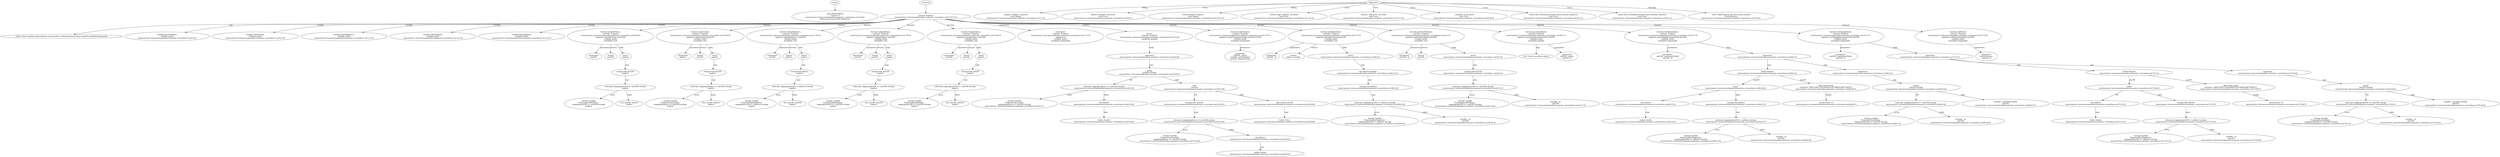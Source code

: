 strict digraph "tests/contract_testcases/solana/doccomments_everywhere.sol" {
	MintProperty [label="name:MintProperty\ncontract: 0\ntests/contract_testcases/solana/doccomments_everywhere.sol:15:9-21\nfield name:id ty:uint256 indexed:no"]
	contract [label="contract Property\ntests/contract_testcases/solana/doccomments_everywhere.sol:4:107-5:19"]
	tags [label="author: Max Campbell (https://github.com/maxall41), RafaCypherpunk (https://github.com/RafaCypherpunk)"]
	var [label="variable pricePerShare_\nvisibility public\ntests/contract_testcases/solana/doccomments_everywhere.sol:9:3-52"]
	var_7 [label="variable valueLocked_\nvisibility public\ntests/contract_testcases/solana/doccomments_everywhere.sol:10:3-50"]
	var_8 [label="variable tokenDeployers_\nvisibility public\ntests/contract_testcases/solana/doccomments_everywhere.sol:11:3-53"]
	var_9 [label="variable sellingTokens_\nvisibility public\ntests/contract_testcases/solana/doccomments_everywhere.sol:12:3-52"]
	var_10 [label="variable buyingTokens_\nvisibility public\ntests/contract_testcases/solana/doccomments_everywhere.sol:13:3-51"]
	pricePerShare_ [label="function pricePerShare_\ncontract: Property\ntests/contract_testcases/solana/doccomments_everywhere.sol:9:38-52\nsignature pricePerShare_(uint256)\nvisibility public\nmutability view"]
	parameters [label="parameters\nuint256 "]
	returns [label="returns\nuint256 "]
	return [label="return\nimplicit"]
	storage_load [label="storage load uint256\nimplicit"]
	subscript [label="subscript mapping(uint256 => uint256) storage\nimplicit"]
	storage_var [label="storage variable\nProperty.pricePerShare_\nmapping(uint256 => uint256) storage\nimplicit"]
	func_arg [label="func arg #0: uint256\nimplicit"]
	valueLocked_ [label="function valueLocked_\ncontract: Property\ntests/contract_testcases/solana/doccomments_everywhere.sol:10:38-50\nsignature valueLocked_(bytes32)\nvisibility public\nmutability view"]
	parameters_20 [label="parameters\naddress "]
	returns_21 [label="returns\nuint256 "]
	return_22 [label="return\nimplicit"]
	storage_load_23 [label="storage load uint256\nimplicit"]
	subscript_24 [label="subscript mapping(address => uint256) storage\nimplicit"]
	storage_var_25 [label="storage variable\nProperty.valueLocked_\nmapping(address => uint256) storage\nimplicit"]
	func_arg_26 [label="func arg #0: address\nimplicit"]
	tokenDeployers_ [label="function tokenDeployers_\ncontract: Property\ntests/contract_testcases/solana/doccomments_everywhere.sol:11:38-53\nsignature tokenDeployers_(uint256)\nvisibility public\nmutability view"]
	parameters_28 [label="parameters\nuint256 "]
	returns_29 [label="returns\naddress "]
	return_30 [label="return\nimplicit"]
	storage_load_31 [label="storage load address\nimplicit"]
	subscript_32 [label="subscript mapping(uint256 => address) storage\nimplicit"]
	storage_var_33 [label="storage variable\nProperty.tokenDeployers_\nmapping(uint256 => address) storage\nimplicit"]
	func_arg_34 [label="func arg #0: uint256\nimplicit"]
	sellingTokens_ [label="function sellingTokens_\ncontract: Property\ntests/contract_testcases/solana/doccomments_everywhere.sol:12:38-52\nsignature sellingTokens_(uint256)\nvisibility public\nmutability view"]
	parameters_36 [label="parameters\nuint256 "]
	returns_37 [label="returns\nuint256 "]
	return_38 [label="return\nimplicit"]
	storage_load_39 [label="storage load uint256\nimplicit"]
	subscript_40 [label="subscript mapping(uint256 => uint256) storage\nimplicit"]
	storage_var_41 [label="storage variable\nProperty.sellingTokens_\nmapping(uint256 => uint256) storage\nimplicit"]
	func_arg_42 [label="func arg #0: uint256\nimplicit"]
	buyingTokens_ [label="function buyingTokens_\ncontract: Property\ntests/contract_testcases/solana/doccomments_everywhere.sol:13:38-51\nsignature buyingTokens_(uint256)\nvisibility public\nmutability view"]
	parameters_44 [label="parameters\nuint256 "]
	returns_45 [label="returns\nuint256 "]
	return_46 [label="return\nimplicit"]
	storage_load_47 [label="storage load uint256\nimplicit"]
	subscript_48 [label="subscript mapping(uint256 => uint256) storage\nimplicit"]
	storage_var_49 [label="storage variable\nProperty.buyingTokens_\nmapping(uint256 => uint256) storage\nimplicit"]
	func_arg_50 [label="func arg #0: uint256\nimplicit"]
	node_51 [label="constructor \ncontract: Property\ntests/contract_testcases/solana/doccomments_everywhere.sol:17:3-76\nsignature ()\nvisibility public\nmutability nonpayable"]
	node_52 [label="receive \ncontract: Property\ntests/contract_testcases/solana/doccomments_everywhere.sol:19:3-29\nmutability payable"]
	expr [label="expression\ntests/contract_testcases/solana/doccomments_everywhere.sol:20:5-68"]
	assign [label="assign\nuint256 storage\ntests/contract_testcases/solana/doccomments_everywhere.sol:20:30-31"]
	subscript_55 [label="subscript mapping(address => uint256) storage\ntests/contract_testcases/solana/doccomments_everywhere.sol:20:5-29"]
	storage_var_56 [label="storage variable\nProperty.valueLocked_\nmapping(address => uint256) storage\ntests/contract_testcases/solana/doccomments_everywhere.sol:20:5-17"]
	cast [label="cast address\ntests/contract_testcases/solana/doccomments_everywhere.sol:20:18-28"]
	builtins [label="builtin Sender\ntests/contract_testcases/solana/doccomments_everywhere.sol:20:18-28"]
	add [label="add\nuint256\ntests/contract_testcases/solana/doccomments_everywhere.sol:20:57-58"]
	storage_load_60 [label="storage load uint256\ntests/contract_testcases/solana/doccomments_everywhere.sol:20:32-56"]
	subscript_61 [label="subscript mapping(address => uint256) storage\ntests/contract_testcases/solana/doccomments_everywhere.sol:20:32-56"]
	storage_var_62 [label="storage variable\nProperty.valueLocked_\nmapping(address => uint256) storage\ntests/contract_testcases/solana/doccomments_everywhere.sol:20:32-44"]
	cast_63 [label="cast address\ntests/contract_testcases/solana/doccomments_everywhere.sol:20:45-55"]
	builtins_64 [label="builtin Sender\ntests/contract_testcases/solana/doccomments_everywhere.sol:20:45-55"]
	sign_ext [label="sign extend uint256\ntests/contract_testcases/solana/doccomments_everywhere.sol:20:59-68"]
	builtins_66 [label="builtin Value\ntests/contract_testcases/solana/doccomments_everywhere.sol:20:59-68"]
	mintProperty [label="function mintProperty\ncontract: Property\ntests/contract_testcases/solana/doccomments_everywhere.sol:23:3-27:11\nsignature mintProperty(uint256,uint256,uint256)\nvisibility public\nmutability nonpayable"]
	parameters_68 [label="parameters\nuint256 _shares\nuint256 _pricePerShare\nuint256 _sharesForSale"]
	getTokenOwner [label="function getTokenOwner\ncontract: Property\ntests/contract_testcases/solana/doccomments_everywhere.sol:37:3-76\nsignature getTokenOwner(uint256)\nvisibility public\nmutability view"]
	parameters_70 [label="parameters\nuint256 _id"]
	returns_71 [label="returns\naddress payable "]
	return_72 [label="return\ntests/contract_testcases/solana/doccomments_everywhere.sol:38:5-41"]
	cast_73 [label="cast address payable\ntests/contract_testcases/solana/doccomments_everywhere.sol:38:12-41"]
	storage_load_74 [label="storage load address\ntests/contract_testcases/solana/doccomments_everywhere.sol:38:12-41"]
	subscript_75 [label="subscript mapping(uint256 => address) storage\ntests/contract_testcases/solana/doccomments_everywhere.sol:38:20-40"]
	storage_var_76 [label="storage variable\nProperty.tokenDeployers_\nmapping(uint256 => address) storage\ntests/contract_testcases/solana/doccomments_everywhere.sol:38:20-35"]
	variable [label="variable: _id\nuint256\ntests/contract_testcases/solana/doccomments_everywhere.sol:38:36-39"]
	getPricePerShare [label="function getPricePerShare\ncontract: Property\ntests/contract_testcases/solana/doccomments_everywhere.sol:41:3-71\nsignature getPricePerShare(uint256)\nvisibility public\nmutability view"]
	parameters_79 [label="parameters\nuint256 _id"]
	returns_80 [label="returns\nuint256 "]
	return_81 [label="return\ntests/contract_testcases/solana/doccomments_everywhere.sol:42:5-31"]
	storage_load_82 [label="storage load uint256\ntests/contract_testcases/solana/doccomments_everywhere.sol:42:5-31"]
	subscript_83 [label="subscript mapping(uint256 => uint256) storage\ntests/contract_testcases/solana/doccomments_everywhere.sol:42:12-31"]
	storage_var_84 [label="storage variable\nProperty.pricePerShare_\nmapping(uint256 => uint256) storage\ntests/contract_testcases/solana/doccomments_everywhere.sol:42:12-26"]
	variable_85 [label="variable: _id\nuint256\ntests/contract_testcases/solana/doccomments_everywhere.sol:42:27-30"]
	purchaseShares [label="function purchaseShares\ncontract: Property\ntests/contract_testcases/solana/doccomments_everywhere.sol:46:3-71\nsignature purchaseShares(uint256,uint256)\nvisibility public\nmutability payable"]
	tags_87 [label="dev: Used to purchase shares"]
	parameters_88 [label="parameters\nuint256 _shares\nuint256 _id"]
	setSellingShares [label="function setSellingShares\ncontract: Property\ntests/contract_testcases/solana/doccomments_everywhere.sol:67:3-74\nsignature setSellingShares(uint256,uint256)\nvisibility public\nmutability nonpayable"]
	parameters_90 [label="parameters\nuint256 _newSharesToSell\nuint256 _id"]
	expr_91 [label="expression\ntests/contract_testcases/solana/doccomments_everywhere.sol:68:5-73"]
	builtins_92 [label="builtin Require\ntests/contract_testcases/solana/doccomments_everywhere.sol:68:5-12"]
	equal [label="equal\ntests/contract_testcases/solana/doccomments_everywhere.sol:68:24-26"]
	cast_94 [label="cast address\ntests/contract_testcases/solana/doccomments_everywhere.sol:68:13-23"]
	builtins_95 [label="builtin Sender\ntests/contract_testcases/solana/doccomments_everywhere.sol:68:13-23"]
	storage_load_96 [label="storage load address\ntests/contract_testcases/solana/doccomments_everywhere.sol:68:27-47"]
	subscript_97 [label="subscript mapping(uint256 => address) storage\ntests/contract_testcases/solana/doccomments_everywhere.sol:68:27-47"]
	storage_var_98 [label="storage variable\nProperty.tokenDeployers_\nmapping(uint256 => address) storage\ntests/contract_testcases/solana/doccomments_everywhere.sol:68:27-42"]
	variable_99 [label="variable: _id\nuint256\ntests/contract_testcases/solana/doccomments_everywhere.sol:68:43-46"]
	alloc_array [label="alloc array string\ninitializer: 596f7520617265206e6f7420746865206f776e6572\ntests/contract_testcases/solana/doccomments_everywhere.sol:68:49-72"]
	number_literal [label="uint32 literal: 21\ntests/contract_testcases/solana/doccomments_everywhere.sol:68:49-72"]
	expr_102 [label="expression\ntests/contract_testcases/solana/doccomments_everywhere.sol:69:5-43"]
	assign_103 [label="assign\nuint256 storage\ntests/contract_testcases/solana/doccomments_everywhere.sol:69:25-26"]
	subscript_104 [label="subscript mapping(uint256 => uint256) storage\ntests/contract_testcases/solana/doccomments_everywhere.sol:69:5-24"]
	storage_var_105 [label="storage variable\nProperty.sellingTokens_\nmapping(uint256 => uint256) storage\ntests/contract_testcases/solana/doccomments_everywhere.sol:69:5-19"]
	variable_106 [label="variable: _id\nuint256\ntests/contract_testcases/solana/doccomments_everywhere.sol:69:20-23"]
	variable_107 [label="variable: _newSharesToSell\nuint256\ntests/contract_testcases/solana/doccomments_everywhere.sol:69:27-43"]
	setBuyingShares [label="function setBuyingShares\ncontract: Property\ntests/contract_testcases/solana/doccomments_everywhere.sol:72:3-73\nsignature setBuyingShares(uint256,uint256)\nvisibility public\nmutability nonpayable"]
	parameters_109 [label="parameters\nuint256 _newSharesToSell\nuint256 _id"]
	expr_110 [label="expression\ntests/contract_testcases/solana/doccomments_everywhere.sol:73:5-73"]
	builtins_111 [label="builtin Require\ntests/contract_testcases/solana/doccomments_everywhere.sol:73:5-12"]
	equal_112 [label="equal\ntests/contract_testcases/solana/doccomments_everywhere.sol:73:24-26"]
	cast_113 [label="cast address\ntests/contract_testcases/solana/doccomments_everywhere.sol:73:13-23"]
	builtins_114 [label="builtin Sender\ntests/contract_testcases/solana/doccomments_everywhere.sol:73:13-23"]
	storage_load_115 [label="storage load address\ntests/contract_testcases/solana/doccomments_everywhere.sol:73:27-47"]
	subscript_116 [label="subscript mapping(uint256 => address) storage\ntests/contract_testcases/solana/doccomments_everywhere.sol:73:27-47"]
	storage_var_117 [label="storage variable\nProperty.tokenDeployers_\nmapping(uint256 => address) storage\ntests/contract_testcases/solana/doccomments_everywhere.sol:73:27-42"]
	variable_118 [label="variable: _id\nuint256\ntests/contract_testcases/solana/doccomments_everywhere.sol:73:43-46"]
	alloc_array_119 [label="alloc array string\ninitializer: 596f7520617265206e6f7420746865206f776e6572\ntests/contract_testcases/solana/doccomments_everywhere.sol:73:49-72"]
	number_literal_120 [label="uint32 literal: 21\ntests/contract_testcases/solana/doccomments_everywhere.sol:73:49-72"]
	expr_121 [label="expression\ntests/contract_testcases/solana/doccomments_everywhere.sol:74:5-42"]
	assign_122 [label="assign\nuint256 storage\ntests/contract_testcases/solana/doccomments_everywhere.sol:74:24-25"]
	subscript_123 [label="subscript mapping(uint256 => uint256) storage\ntests/contract_testcases/solana/doccomments_everywhere.sol:74:5-23"]
	storage_var_124 [label="storage variable\nProperty.buyingTokens_\nmapping(uint256 => uint256) storage\ntests/contract_testcases/solana/doccomments_everywhere.sol:74:5-18"]
	variable_125 [label="variable: _id\nuint256\ntests/contract_testcases/solana/doccomments_everywhere.sol:74:19-22"]
	variable_126 [label="variable: _newSharesToSell\nuint256\ntests/contract_testcases/solana/doccomments_everywhere.sol:74:26-42"]
	sellShares [label="function sellShares\ncontract: Property\ntests/contract_testcases/solana/doccomments_everywhere.sol:77:3-59\nsignature sellShares(uint256,uint256)\nvisibility public\nmutability nonpayable"]
	parameters_128 [label="parameters\nuint256 shares_\nuint256 _id"]
	diagnostic [label="pragma ‘solidity’ is ignored\nlevel Debug\ntests/contract_testcases/solana/doccomments_everywhere.sol:1:1-24"]
	diagnostic_131 [label="library ‘Counters’ not found\nlevel Error\ntests/contract_testcases/solana/doccomments_everywhere.sol:6:9-17"]
	diagnostic_132 [label="found contract ‘Property’\nlevel Debug\ntests/contract_testcases/solana/doccomments_everywhere.sol:4:107-5:19"]
	diagnostic_133 [label="contract type ‘Counter’ not found\nlevel Error\ntests/contract_testcases/solana/doccomments_everywhere.sol:7:12-19"]
	diagnostic_134 [label="contract ‘ERC1155’ not found\nlevel Error\ntests/contract_testcases/solana/doccomments_everywhere.sol:17:17-24"]
	diagnostic_135 [label="`_tokenIds' is not found\nlevel Error\ntests/contract_testcases/solana/doccomments_everywhere.sol:28:29-38"]
	diagnostic_136 [label="cannot find overloaded function which matches signature\nlevel Error\ntests/contract_testcases/solana/doccomments_everywhere.sol:52:5-12"]
	diagnostic_137 [label="cannot find overloaded function which matches signature\nlevel Error\ntests/contract_testcases/solana/doccomments_everywhere.sol:85:5-12"]
	diagnostic_138 [label="event ‘MintProperty‘ has never been emitted\nlevel Warning\ntests/contract_testcases/solana/doccomments_everywhere.sol:15:9-21"]
	events -> MintProperty
	contracts -> contract
	contract -> tags [label="tags"]
	contract -> var [label="variable"]
	contract -> var_7 [label="variable"]
	contract -> var_8 [label="variable"]
	contract -> var_9 [label="variable"]
	contract -> var_10 [label="variable"]
	contract -> pricePerShare_ [label="function"]
	pricePerShare_ -> parameters [label="parameters"]
	pricePerShare_ -> returns [label="returns"]
	pricePerShare_ -> return [label="body"]
	return -> storage_load [label="expr"]
	storage_load -> subscript [label="expr"]
	subscript -> storage_var [label="array"]
	subscript -> func_arg [label="index"]
	contract -> valueLocked_ [label="function"]
	valueLocked_ -> parameters_20 [label="parameters"]
	valueLocked_ -> returns_21 [label="returns"]
	valueLocked_ -> return_22 [label="body"]
	return_22 -> storage_load_23 [label="expr"]
	storage_load_23 -> subscript_24 [label="expr"]
	subscript_24 -> storage_var_25 [label="array"]
	subscript_24 -> func_arg_26 [label="index"]
	contract -> tokenDeployers_ [label="function"]
	tokenDeployers_ -> parameters_28 [label="parameters"]
	tokenDeployers_ -> returns_29 [label="returns"]
	tokenDeployers_ -> return_30 [label="body"]
	return_30 -> storage_load_31 [label="expr"]
	storage_load_31 -> subscript_32 [label="expr"]
	subscript_32 -> storage_var_33 [label="array"]
	subscript_32 -> func_arg_34 [label="index"]
	contract -> sellingTokens_ [label="function"]
	sellingTokens_ -> parameters_36 [label="parameters"]
	sellingTokens_ -> returns_37 [label="returns"]
	sellingTokens_ -> return_38 [label="body"]
	return_38 -> storage_load_39 [label="expr"]
	storage_load_39 -> subscript_40 [label="expr"]
	subscript_40 -> storage_var_41 [label="array"]
	subscript_40 -> func_arg_42 [label="index"]
	contract -> buyingTokens_ [label="function"]
	buyingTokens_ -> parameters_44 [label="parameters"]
	buyingTokens_ -> returns_45 [label="returns"]
	buyingTokens_ -> return_46 [label="body"]
	return_46 -> storage_load_47 [label="expr"]
	storage_load_47 -> subscript_48 [label="expr"]
	subscript_48 -> storage_var_49 [label="array"]
	subscript_48 -> func_arg_50 [label="index"]
	contract -> node_51 [label="constructor"]
	contract -> node_52 [label="receive"]
	node_52 -> expr [label="body"]
	expr -> assign [label="expr"]
	assign -> subscript_55 [label="left"]
	subscript_55 -> storage_var_56 [label="array"]
	subscript_55 -> cast [label="index"]
	cast -> builtins [label="expr"]
	assign -> add [label="right"]
	add -> storage_load_60 [label="left"]
	storage_load_60 -> subscript_61 [label="expr"]
	subscript_61 -> storage_var_62 [label="array"]
	subscript_61 -> cast_63 [label="index"]
	cast_63 -> builtins_64 [label="expr"]
	add -> sign_ext [label="right"]
	sign_ext -> builtins_66 [label="expr"]
	contract -> mintProperty [label="function"]
	mintProperty -> parameters_68 [label="parameters"]
	contract -> getTokenOwner [label="function"]
	getTokenOwner -> parameters_70 [label="parameters"]
	getTokenOwner -> returns_71 [label="returns"]
	getTokenOwner -> return_72 [label="body"]
	return_72 -> cast_73 [label="expr"]
	cast_73 -> storage_load_74 [label="expr"]
	storage_load_74 -> subscript_75 [label="expr"]
	subscript_75 -> storage_var_76 [label="array"]
	subscript_75 -> variable [label="index"]
	contract -> getPricePerShare [label="function"]
	getPricePerShare -> parameters_79 [label="parameters"]
	getPricePerShare -> returns_80 [label="returns"]
	getPricePerShare -> return_81 [label="body"]
	return_81 -> storage_load_82 [label="expr"]
	storage_load_82 -> subscript_83 [label="expr"]
	subscript_83 -> storage_var_84 [label="array"]
	subscript_83 -> variable_85 [label="index"]
	contract -> purchaseShares [label="function"]
	purchaseShares -> tags_87 [label="tags"]
	purchaseShares -> parameters_88 [label="parameters"]
	contract -> setSellingShares [label="function"]
	setSellingShares -> parameters_90 [label="parameters"]
	setSellingShares -> expr_91 [label="body"]
	expr_91 -> builtins_92 [label="expr"]
	builtins_92 -> equal [label="arg #0"]
	equal -> cast_94 [label="left"]
	cast_94 -> builtins_95 [label="expr"]
	equal -> storage_load_96 [label="right"]
	storage_load_96 -> subscript_97 [label="expr"]
	subscript_97 -> storage_var_98 [label="array"]
	subscript_97 -> variable_99 [label="index"]
	builtins_92 -> alloc_array [label="arg #1"]
	alloc_array -> number_literal [label="length"]
	expr_91 -> expr_102 [label="next"]
	expr_102 -> assign_103 [label="expr"]
	assign_103 -> subscript_104 [label="left"]
	subscript_104 -> storage_var_105 [label="array"]
	subscript_104 -> variable_106 [label="index"]
	assign_103 -> variable_107 [label="right"]
	contract -> setBuyingShares [label="function"]
	setBuyingShares -> parameters_109 [label="parameters"]
	setBuyingShares -> expr_110 [label="body"]
	expr_110 -> builtins_111 [label="expr"]
	builtins_111 -> equal_112 [label="arg #0"]
	equal_112 -> cast_113 [label="left"]
	cast_113 -> builtins_114 [label="expr"]
	equal_112 -> storage_load_115 [label="right"]
	storage_load_115 -> subscript_116 [label="expr"]
	subscript_116 -> storage_var_117 [label="array"]
	subscript_116 -> variable_118 [label="index"]
	builtins_111 -> alloc_array_119 [label="arg #1"]
	alloc_array_119 -> number_literal_120 [label="length"]
	expr_110 -> expr_121 [label="next"]
	expr_121 -> assign_122 [label="expr"]
	assign_122 -> subscript_123 [label="left"]
	subscript_123 -> storage_var_124 [label="array"]
	subscript_123 -> variable_125 [label="index"]
	assign_122 -> variable_126 [label="right"]
	contract -> sellShares [label="function"]
	sellShares -> parameters_128 [label="parameters"]
	diagnostics -> diagnostic [label="Debug"]
	diagnostics -> diagnostic_131 [label="Error"]
	diagnostics -> diagnostic_132 [label="Debug"]
	diagnostics -> diagnostic_133 [label="Error"]
	diagnostics -> diagnostic_134 [label="Error"]
	diagnostics -> diagnostic_135 [label="Error"]
	diagnostics -> diagnostic_136 [label="Error"]
	diagnostics -> diagnostic_137 [label="Error"]
	diagnostics -> diagnostic_138 [label="Warning"]
}
